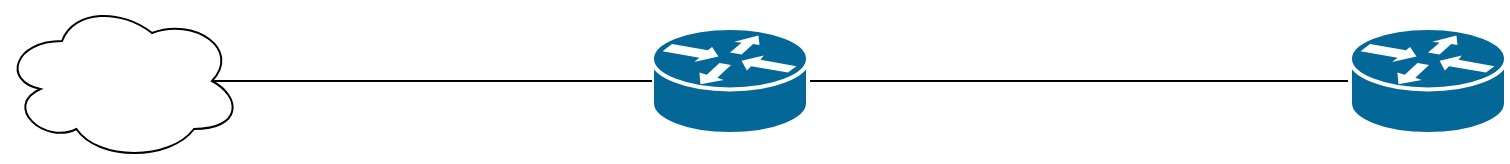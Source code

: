 <mxfile version="21.6.8" type="github">
  <diagram name="ページ1" id="9y8tFtEY1-bgs6qMqCyc">
    <mxGraphModel dx="1914" dy="991" grid="0" gridSize="10" guides="1" tooltips="1" connect="1" arrows="1" fold="1" page="1" pageScale="1" pageWidth="827" pageHeight="1169" math="0" shadow="0">
      <root>
        <mxCell id="0" />
        <mxCell id="1" parent="0" />
        <mxCell id="REjaqSGz3fI3sUqpRn_Y-6" style="edgeStyle=orthogonalEdgeStyle;rounded=0;orthogonalLoop=1;jettySize=auto;html=1;exitX=1;exitY=0.5;exitDx=0;exitDy=0;exitPerimeter=0;entryX=0;entryY=0.5;entryDx=0;entryDy=0;entryPerimeter=0;endArrow=none;endFill=0;" edge="1" parent="1" source="REjaqSGz3fI3sUqpRn_Y-1" target="REjaqSGz3fI3sUqpRn_Y-2">
          <mxGeometry relative="1" as="geometry" />
        </mxCell>
        <mxCell id="REjaqSGz3fI3sUqpRn_Y-1" value="" style="shape=mxgraph.cisco.routers.router;sketch=0;html=1;pointerEvents=1;dashed=0;fillColor=#036897;strokeColor=#ffffff;strokeWidth=2;verticalLabelPosition=bottom;verticalAlign=top;align=center;outlineConnect=0;fontFamily=Helvetica;fontSize=11;fontColor=default;" vertex="1" parent="1">
          <mxGeometry x="375" y="98" width="78" height="53" as="geometry" />
        </mxCell>
        <mxCell id="REjaqSGz3fI3sUqpRn_Y-2" value="" style="shape=mxgraph.cisco.routers.router;sketch=0;html=1;pointerEvents=1;dashed=0;fillColor=#036897;strokeColor=#ffffff;strokeWidth=2;verticalLabelPosition=bottom;verticalAlign=top;align=center;outlineConnect=0;fontFamily=Helvetica;fontSize=11;fontColor=default;" vertex="1" parent="1">
          <mxGeometry x="724" y="98" width="78" height="53" as="geometry" />
        </mxCell>
        <mxCell id="REjaqSGz3fI3sUqpRn_Y-5" style="edgeStyle=orthogonalEdgeStyle;rounded=0;orthogonalLoop=1;jettySize=auto;html=1;exitX=0.875;exitY=0.5;exitDx=0;exitDy=0;exitPerimeter=0;entryX=0;entryY=0.5;entryDx=0;entryDy=0;entryPerimeter=0;endArrow=none;endFill=0;" edge="1" parent="1" source="REjaqSGz3fI3sUqpRn_Y-3" target="REjaqSGz3fI3sUqpRn_Y-1">
          <mxGeometry relative="1" as="geometry" />
        </mxCell>
        <mxCell id="REjaqSGz3fI3sUqpRn_Y-3" value="" style="ellipse;shape=cloud;whiteSpace=wrap;html=1;" vertex="1" parent="1">
          <mxGeometry x="50" y="84.5" width="120" height="80" as="geometry" />
        </mxCell>
      </root>
    </mxGraphModel>
  </diagram>
</mxfile>
